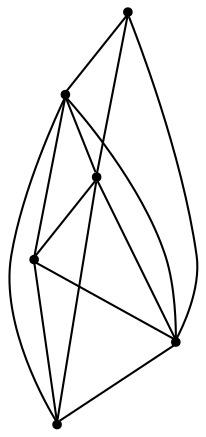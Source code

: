 graph {
  node [shape=point,comment="{\"directed\":false,\"doi\":\"10.1007/3-540-37623-2_22\",\"figure\":\"4 (3)\"}"]

  v0 [pos="1407.2973308518976,589.083268907335"]
  v1 [pos="1407.2973308518976,684.3333350287543"]
  v2 [pos="1216.5296011302974,684.3333350287543"]
  v3 [pos="1216.5296011302974,589.083268907335"]
  v4 [pos="1312.0384248171495,684.3333350287543"]
  v5 [pos="1312.0384248171495,798.583263821072"]

  v0 -- v3 [id="-1",pos="1407.2973308518976,589.083268907335 1463.1316875271896,577.9791937934027 1481.8250573815435,568.4416876898871 1481.90847983659,552.5501675075955 1482.016827293449,530.8501349555121 1425.9823711775848,517.7125718858506 1405.6138122983432,512.7081976996527 1360.8762317489304,501.7333136664496 1261.1421433734229,502.36680772569434 1216.57115339735,512.7081976996527 1196.9278357698302,517.2667609320746 1142.1018607367494,528.5582648383246 1141.7601593088384,549.3709988064236 1141.5059497240247,565.2208116319443 1160.2203023605168,575.1374986436631 1216.5296011302974,589.083268907335"]
  v2 -- v4 [id="-2",pos="1216.5296011302974,684.3333350287543 1312.0384248171495,684.3333350287543 1312.0384248171495,684.3333350287543 1312.0384248171495,684.3333350287543"]
  v5 -- v4 [id="-3",pos="1312.0384248171495,798.583263821072 1312.0384248171495,684.3333350287543 1312.0384248171495,684.3333350287543 1312.0384248171495,684.3333350287543"]
  v5 -- v1 [id="-4",pos="1312.0384248171495,798.583263821072 1407.2973308518976,684.3333350287543 1407.2973308518976,684.3333350287543 1407.2973308518976,684.3333350287543"]
  v4 -- v0 [id="-5",pos="1312.0384248171495,684.3333350287543 1407.2973308518976,589.083268907335 1407.2973308518976,589.083268907335 1407.2973308518976,589.083268907335"]
  v4 -- v3 [id="-6",pos="1312.0384248171495,684.3333350287543 1216.5296011302974,589.083268907335 1216.5296011302974,589.083268907335 1216.5296011302974,589.083268907335"]
  v1 -- v3 [id="-7",pos="1407.2973308518976,684.3333350287543 1216.5296011302974,589.083268907335 1216.5296011302974,589.083268907335 1216.5296011302974,589.083268907335"]
  v0 -- v1 [id="-8",pos="1407.2973308518976,589.083268907335 1407.2973308518976,684.3333350287543 1407.2973308518976,684.3333350287543 1407.2973308518976,684.3333350287543"]
  v5 -- v2 [id="-9",pos="1312.0384248171495,798.583263821072 1216.5296011302974,684.3333350287543 1216.5296011302974,684.3333350287543 1216.5296011302974,684.3333350287543"]
  v4 -- v1 [id="-10",pos="1312.0384248171495,684.3333350287543 1407.2973308518976,684.3333350287543 1407.2973308518976,684.3333350287543 1407.2973308518976,684.3333350287543"]
  v2 -- v3 [id="-11",pos="1216.5296011302974,684.3333350287543 1216.5296011302974,589.083268907335 1216.5296011302974,589.083268907335 1216.5296011302974,589.083268907335"]
  v2 -- v1 [id="-12",pos="1216.5296011302974,684.3333350287543 1243.7404227201457,708.8166978624131 1277.956218958454,722.499762641059 1313.5303006271752,722.499762641059 1349.1085788523237,722.499762641059 1383.3201785342044,708.8166978624131 1407.2973308518976,684.3333350287543"]
  v2 -- v0 [id="-13",pos="1216.5296011302974,684.3333350287543 1407.2973308518976,589.083268907335 1407.2973308518976,589.083268907335 1407.2973308518976,589.083268907335"]
}